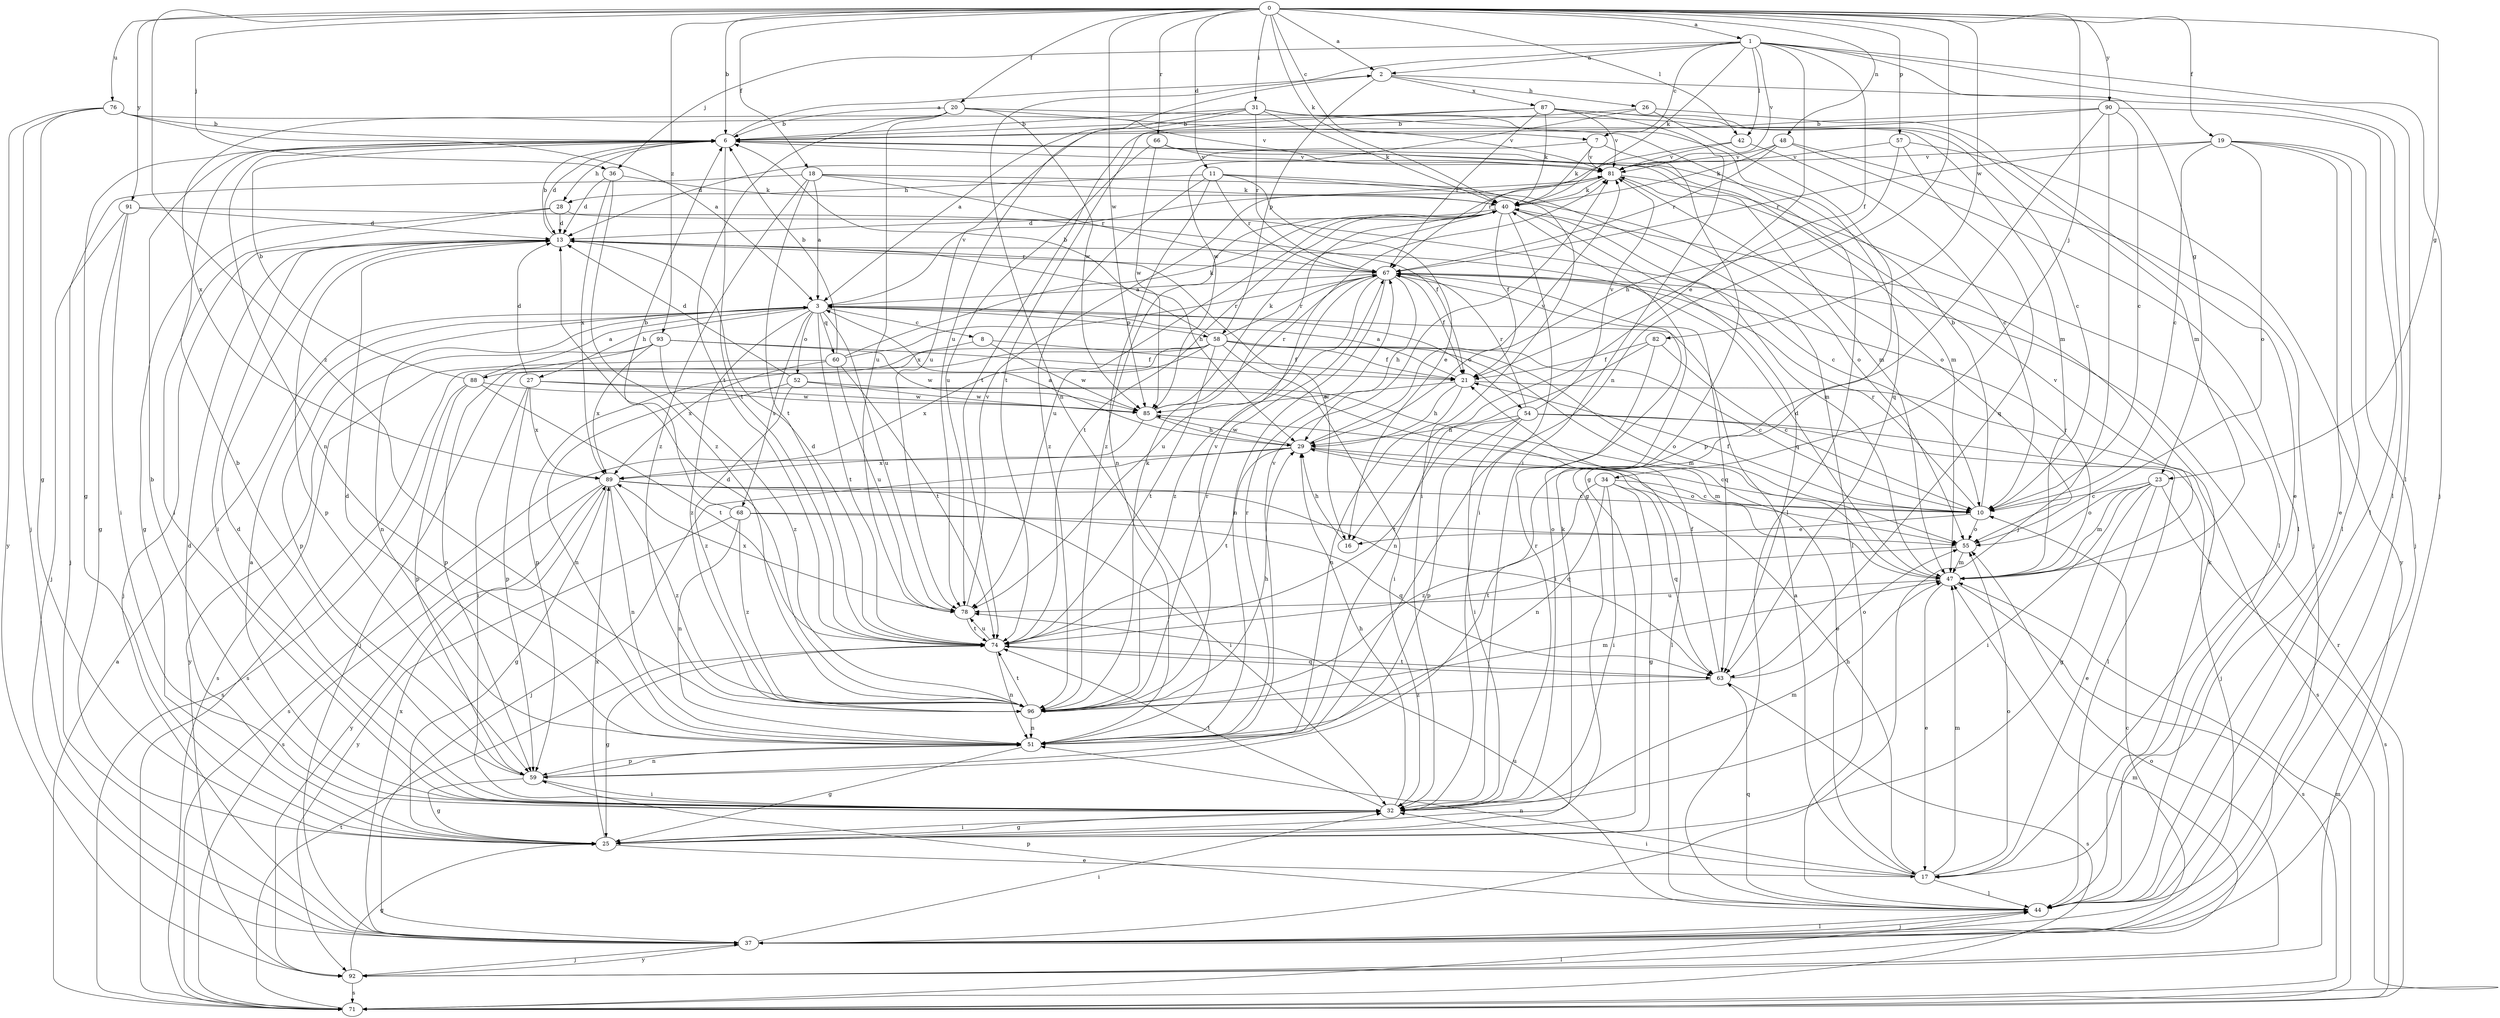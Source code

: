 strict digraph  {
0;
1;
2;
3;
6;
7;
8;
10;
11;
13;
16;
17;
18;
19;
20;
21;
23;
25;
26;
27;
28;
29;
31;
32;
34;
36;
37;
40;
42;
44;
47;
48;
51;
52;
54;
55;
57;
58;
59;
60;
63;
66;
67;
68;
71;
74;
76;
78;
81;
82;
85;
87;
88;
89;
90;
91;
92;
93;
96;
0 -> 1  [label=a];
0 -> 2  [label=a];
0 -> 6  [label=b];
0 -> 7  [label=c];
0 -> 11  [label=d];
0 -> 18  [label=f];
0 -> 19  [label=f];
0 -> 20  [label=f];
0 -> 23  [label=g];
0 -> 31  [label=i];
0 -> 34  [label=j];
0 -> 36  [label=j];
0 -> 40  [label=k];
0 -> 42  [label=l];
0 -> 48  [label=n];
0 -> 51  [label=n];
0 -> 57  [label=p];
0 -> 66  [label=r];
0 -> 76  [label=u];
0 -> 82  [label=w];
0 -> 85  [label=w];
0 -> 90  [label=y];
0 -> 91  [label=y];
0 -> 93  [label=z];
0 -> 96  [label=z];
1 -> 2  [label=a];
1 -> 7  [label=c];
1 -> 16  [label=e];
1 -> 21  [label=f];
1 -> 23  [label=g];
1 -> 36  [label=j];
1 -> 37  [label=j];
1 -> 40  [label=k];
1 -> 42  [label=l];
1 -> 44  [label=l];
1 -> 51  [label=n];
1 -> 81  [label=v];
2 -> 26  [label=h];
2 -> 44  [label=l];
2 -> 58  [label=p];
2 -> 78  [label=u];
2 -> 87  [label=x];
3 -> 8  [label=c];
3 -> 27  [label=h];
3 -> 51  [label=n];
3 -> 52  [label=o];
3 -> 54  [label=o];
3 -> 58  [label=p];
3 -> 59  [label=p];
3 -> 60  [label=q];
3 -> 68  [label=s];
3 -> 74  [label=t];
3 -> 78  [label=u];
3 -> 81  [label=v];
3 -> 96  [label=z];
6 -> 2  [label=a];
6 -> 13  [label=d];
6 -> 25  [label=g];
6 -> 28  [label=h];
6 -> 47  [label=m];
6 -> 51  [label=n];
6 -> 74  [label=t];
6 -> 81  [label=v];
7 -> 13  [label=d];
7 -> 25  [label=g];
7 -> 40  [label=k];
7 -> 81  [label=v];
8 -> 21  [label=f];
8 -> 85  [label=w];
8 -> 88  [label=x];
10 -> 6  [label=b];
10 -> 16  [label=e];
10 -> 21  [label=f];
10 -> 55  [label=o];
10 -> 67  [label=r];
11 -> 16  [label=e];
11 -> 28  [label=h];
11 -> 32  [label=i];
11 -> 44  [label=l];
11 -> 51  [label=n];
11 -> 67  [label=r];
11 -> 96  [label=z];
13 -> 6  [label=b];
13 -> 16  [label=e];
13 -> 29  [label=h];
13 -> 32  [label=i];
13 -> 37  [label=j];
13 -> 59  [label=p];
13 -> 67  [label=r];
16 -> 29  [label=h];
17 -> 3  [label=a];
17 -> 29  [label=h];
17 -> 32  [label=i];
17 -> 44  [label=l];
17 -> 47  [label=m];
17 -> 51  [label=n];
17 -> 55  [label=o];
18 -> 3  [label=a];
18 -> 37  [label=j];
18 -> 40  [label=k];
18 -> 55  [label=o];
18 -> 67  [label=r];
18 -> 74  [label=t];
18 -> 96  [label=z];
19 -> 10  [label=c];
19 -> 17  [label=e];
19 -> 37  [label=j];
19 -> 44  [label=l];
19 -> 55  [label=o];
19 -> 67  [label=r];
19 -> 81  [label=v];
20 -> 6  [label=b];
20 -> 47  [label=m];
20 -> 74  [label=t];
20 -> 78  [label=u];
20 -> 81  [label=v];
20 -> 85  [label=w];
20 -> 89  [label=x];
21 -> 3  [label=a];
21 -> 29  [label=h];
21 -> 51  [label=n];
21 -> 71  [label=s];
21 -> 85  [label=w];
23 -> 10  [label=c];
23 -> 17  [label=e];
23 -> 25  [label=g];
23 -> 32  [label=i];
23 -> 47  [label=m];
23 -> 55  [label=o];
23 -> 71  [label=s];
25 -> 13  [label=d];
25 -> 17  [label=e];
25 -> 32  [label=i];
25 -> 40  [label=k];
25 -> 89  [label=x];
26 -> 6  [label=b];
26 -> 17  [label=e];
26 -> 25  [label=g];
26 -> 85  [label=w];
27 -> 13  [label=d];
27 -> 32  [label=i];
27 -> 44  [label=l];
27 -> 59  [label=p];
27 -> 85  [label=w];
27 -> 89  [label=x];
28 -> 10  [label=c];
28 -> 13  [label=d];
28 -> 25  [label=g];
28 -> 32  [label=i];
29 -> 3  [label=a];
29 -> 10  [label=c];
29 -> 37  [label=j];
29 -> 55  [label=o];
29 -> 74  [label=t];
29 -> 81  [label=v];
29 -> 85  [label=w];
29 -> 89  [label=x];
31 -> 3  [label=a];
31 -> 6  [label=b];
31 -> 40  [label=k];
31 -> 44  [label=l];
31 -> 63  [label=q];
31 -> 67  [label=r];
31 -> 78  [label=u];
32 -> 3  [label=a];
32 -> 6  [label=b];
32 -> 13  [label=d];
32 -> 25  [label=g];
32 -> 29  [label=h];
32 -> 47  [label=m];
32 -> 67  [label=r];
32 -> 74  [label=t];
34 -> 10  [label=c];
34 -> 25  [label=g];
34 -> 32  [label=i];
34 -> 51  [label=n];
34 -> 63  [label=q];
34 -> 96  [label=z];
36 -> 13  [label=d];
36 -> 40  [label=k];
36 -> 89  [label=x];
36 -> 96  [label=z];
37 -> 10  [label=c];
37 -> 32  [label=i];
37 -> 44  [label=l];
37 -> 89  [label=x];
37 -> 92  [label=y];
40 -> 13  [label=d];
40 -> 21  [label=f];
40 -> 32  [label=i];
40 -> 47  [label=m];
40 -> 63  [label=q];
40 -> 74  [label=t];
40 -> 78  [label=u];
42 -> 10  [label=c];
42 -> 67  [label=r];
42 -> 81  [label=v];
44 -> 37  [label=j];
44 -> 40  [label=k];
44 -> 59  [label=p];
44 -> 63  [label=q];
44 -> 78  [label=u];
47 -> 13  [label=d];
47 -> 17  [label=e];
47 -> 67  [label=r];
47 -> 71  [label=s];
47 -> 78  [label=u];
47 -> 81  [label=v];
48 -> 37  [label=j];
48 -> 40  [label=k];
48 -> 44  [label=l];
48 -> 67  [label=r];
48 -> 81  [label=v];
51 -> 13  [label=d];
51 -> 25  [label=g];
51 -> 59  [label=p];
51 -> 67  [label=r];
51 -> 81  [label=v];
52 -> 13  [label=d];
52 -> 17  [label=e];
52 -> 51  [label=n];
52 -> 85  [label=w];
52 -> 96  [label=z];
54 -> 29  [label=h];
54 -> 32  [label=i];
54 -> 37  [label=j];
54 -> 44  [label=l];
54 -> 59  [label=p];
54 -> 67  [label=r];
54 -> 74  [label=t];
54 -> 81  [label=v];
55 -> 47  [label=m];
55 -> 74  [label=t];
57 -> 29  [label=h];
57 -> 63  [label=q];
57 -> 81  [label=v];
57 -> 92  [label=y];
58 -> 6  [label=b];
58 -> 10  [label=c];
58 -> 21  [label=f];
58 -> 32  [label=i];
58 -> 37  [label=j];
58 -> 47  [label=m];
58 -> 55  [label=o];
58 -> 59  [label=p];
58 -> 67  [label=r];
58 -> 71  [label=s];
58 -> 74  [label=t];
58 -> 89  [label=x];
59 -> 6  [label=b];
59 -> 25  [label=g];
59 -> 32  [label=i];
59 -> 51  [label=n];
60 -> 6  [label=b];
60 -> 40  [label=k];
60 -> 67  [label=r];
60 -> 71  [label=s];
60 -> 74  [label=t];
60 -> 78  [label=u];
60 -> 89  [label=x];
63 -> 21  [label=f];
63 -> 55  [label=o];
63 -> 71  [label=s];
63 -> 74  [label=t];
63 -> 96  [label=z];
66 -> 47  [label=m];
66 -> 78  [label=u];
66 -> 81  [label=v];
66 -> 85  [label=w];
67 -> 3  [label=a];
67 -> 21  [label=f];
67 -> 29  [label=h];
67 -> 51  [label=n];
67 -> 63  [label=q];
67 -> 78  [label=u];
67 -> 96  [label=z];
68 -> 6  [label=b];
68 -> 51  [label=n];
68 -> 55  [label=o];
68 -> 63  [label=q];
68 -> 92  [label=y];
68 -> 96  [label=z];
71 -> 3  [label=a];
71 -> 44  [label=l];
71 -> 47  [label=m];
71 -> 67  [label=r];
71 -> 74  [label=t];
74 -> 13  [label=d];
74 -> 25  [label=g];
74 -> 51  [label=n];
74 -> 63  [label=q];
74 -> 78  [label=u];
76 -> 3  [label=a];
76 -> 6  [label=b];
76 -> 25  [label=g];
76 -> 37  [label=j];
76 -> 81  [label=v];
76 -> 92  [label=y];
78 -> 74  [label=t];
78 -> 81  [label=v];
78 -> 89  [label=x];
81 -> 40  [label=k];
81 -> 44  [label=l];
81 -> 55  [label=o];
81 -> 96  [label=z];
82 -> 10  [label=c];
82 -> 21  [label=f];
82 -> 32  [label=i];
82 -> 51  [label=n];
85 -> 29  [label=h];
85 -> 40  [label=k];
85 -> 47  [label=m];
85 -> 67  [label=r];
85 -> 71  [label=s];
87 -> 6  [label=b];
87 -> 10  [label=c];
87 -> 32  [label=i];
87 -> 40  [label=k];
87 -> 47  [label=m];
87 -> 67  [label=r];
87 -> 74  [label=t];
87 -> 81  [label=v];
88 -> 3  [label=a];
88 -> 6  [label=b];
88 -> 59  [label=p];
88 -> 71  [label=s];
88 -> 74  [label=t];
88 -> 85  [label=w];
89 -> 10  [label=c];
89 -> 25  [label=g];
89 -> 32  [label=i];
89 -> 51  [label=n];
89 -> 63  [label=q];
89 -> 71  [label=s];
89 -> 92  [label=y];
89 -> 96  [label=z];
90 -> 6  [label=b];
90 -> 10  [label=c];
90 -> 37  [label=j];
90 -> 44  [label=l];
90 -> 59  [label=p];
90 -> 74  [label=t];
91 -> 13  [label=d];
91 -> 21  [label=f];
91 -> 25  [label=g];
91 -> 32  [label=i];
91 -> 37  [label=j];
92 -> 25  [label=g];
92 -> 37  [label=j];
92 -> 47  [label=m];
92 -> 55  [label=o];
92 -> 71  [label=s];
93 -> 21  [label=f];
93 -> 59  [label=p];
93 -> 85  [label=w];
93 -> 89  [label=x];
93 -> 92  [label=y];
93 -> 96  [label=z];
96 -> 13  [label=d];
96 -> 29  [label=h];
96 -> 40  [label=k];
96 -> 47  [label=m];
96 -> 51  [label=n];
96 -> 67  [label=r];
96 -> 74  [label=t];
96 -> 81  [label=v];
}

